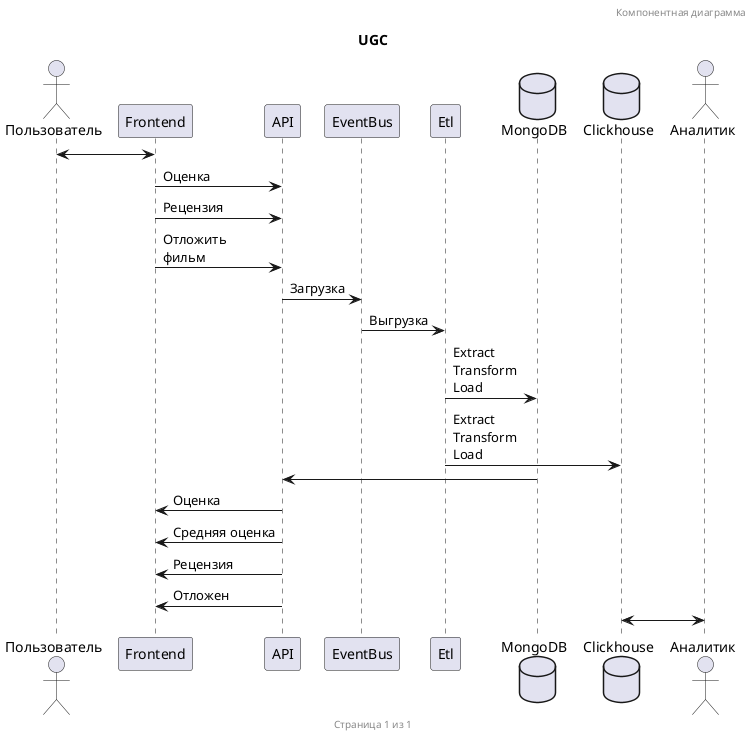 @startuml

header Компонентная диаграмма
title UGC
footer Страница 1 из 1

actor               Пользователь
participant         Frontend
participant         API
participant         EventBus
participant         Etl
database            MongoDB
database            Clickhouse
actor               Аналитик

Пользователь <-> Frontend
Frontend -> API : Оценка
Frontend -> API : Рецензия
Frontend -> API : Отложить \nфильм
API -> EventBus : Загрузка
EventBus -> Etl : Выгрузка
Etl -> MongoDB : Extract \nTransform \nLoad
Etl -> Clickhouse : Extract \nTransform \nLoad
MongoDB -> API
API -> Frontend : Оценка
API -> Frontend : Средняя оценка
API -> Frontend : Рецензия
API -> Frontend : Отложен
Clickhouse <-> Аналитик

@enduml
